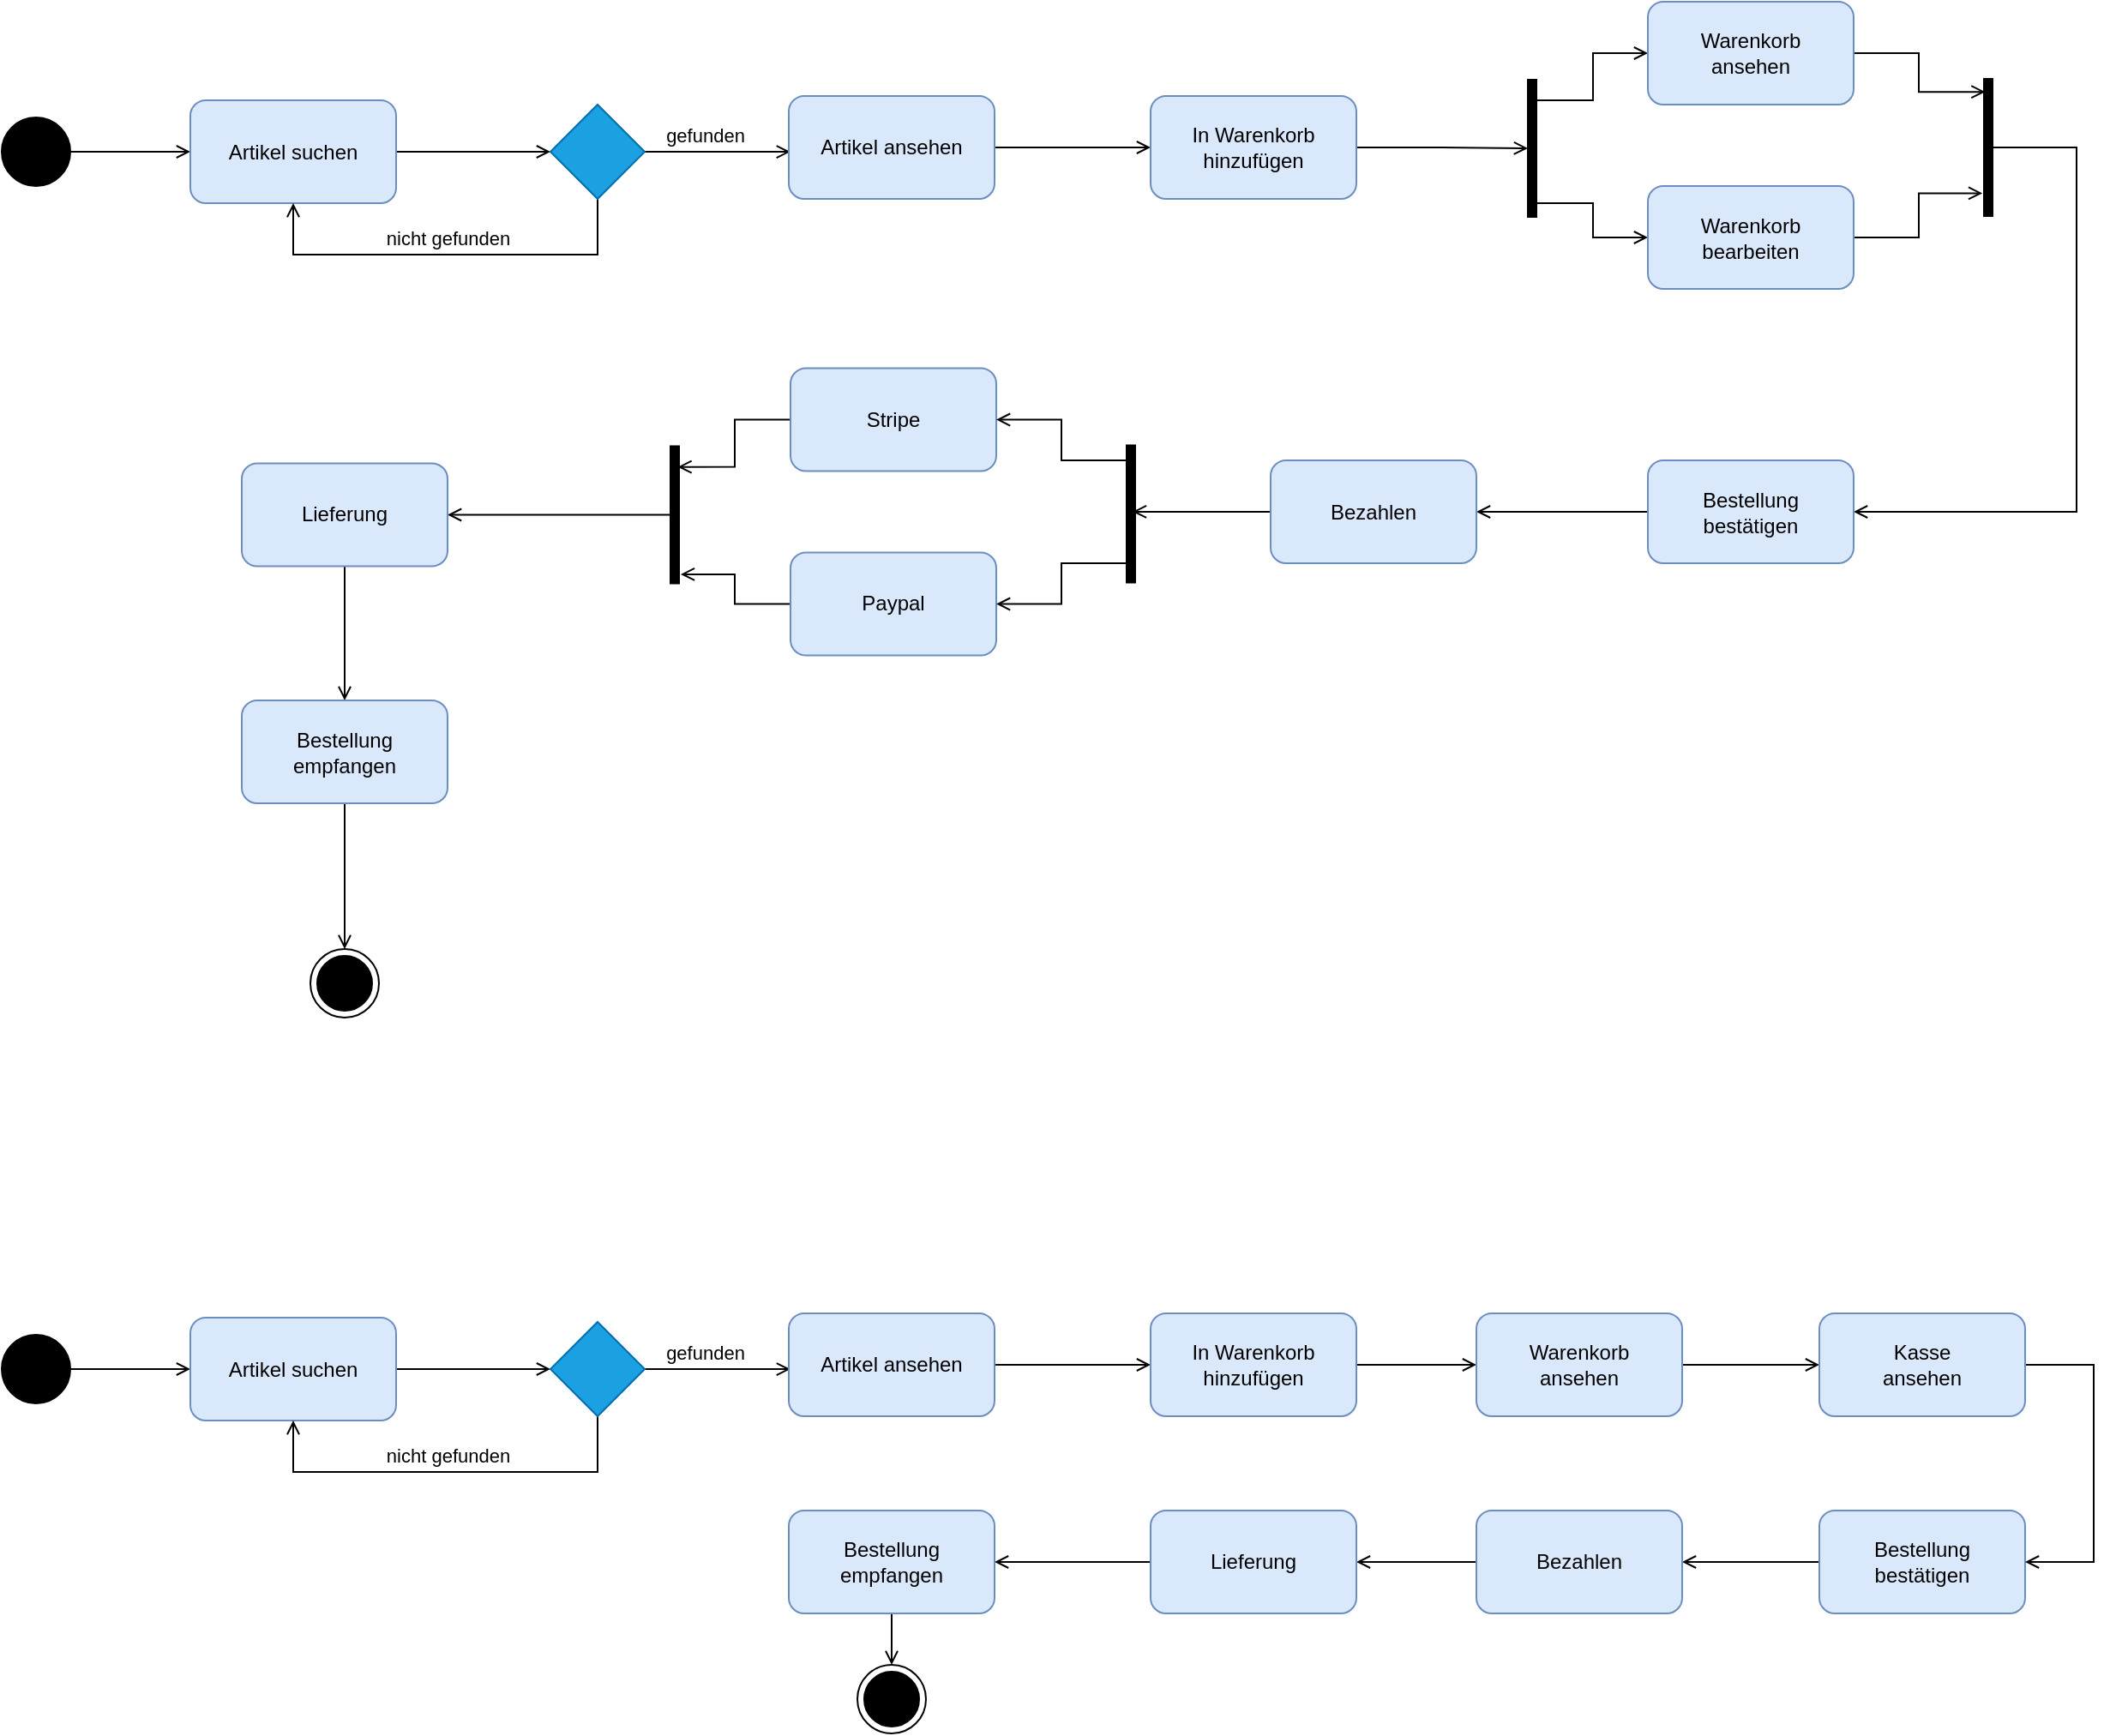 <mxfile version="20.5.3" type="github">
  <diagram id="1q3_k4V6CMHZUxLrIOaK" name="Seite-1">
    <mxGraphModel dx="1483" dy="959" grid="1" gridSize="10" guides="1" tooltips="1" connect="1" arrows="1" fold="1" page="1" pageScale="1" pageWidth="827" pageHeight="1169" math="0" shadow="0">
      <root>
        <mxCell id="0" />
        <mxCell id="1" parent="0" />
        <mxCell id="zQX1qfxyzey8rodrLEZY-3" style="edgeStyle=orthogonalEdgeStyle;rounded=0;orthogonalLoop=1;jettySize=auto;html=1;entryX=0;entryY=0.5;entryDx=0;entryDy=0;endArrow=open;endFill=0;" parent="1" source="zQX1qfxyzey8rodrLEZY-1" target="zQX1qfxyzey8rodrLEZY-2" edge="1">
          <mxGeometry relative="1" as="geometry" />
        </mxCell>
        <mxCell id="zQX1qfxyzey8rodrLEZY-1" value="" style="ellipse;fillColor=strokeColor;" parent="1" vertex="1">
          <mxGeometry x="280" y="157.5" width="40" height="40" as="geometry" />
        </mxCell>
        <mxCell id="zQX1qfxyzey8rodrLEZY-6" style="edgeStyle=orthogonalEdgeStyle;rounded=0;orthogonalLoop=1;jettySize=auto;html=1;entryX=0;entryY=0.5;entryDx=0;entryDy=0;endArrow=open;endFill=0;" parent="1" source="zQX1qfxyzey8rodrLEZY-2" target="zQX1qfxyzey8rodrLEZY-5" edge="1">
          <mxGeometry relative="1" as="geometry" />
        </mxCell>
        <mxCell id="zQX1qfxyzey8rodrLEZY-2" value="Artikel suchen" style="rounded=1;whiteSpace=wrap;html=1;fillColor=#dae8fc;strokeColor=#6c8ebf;" parent="1" vertex="1">
          <mxGeometry x="390" y="147.5" width="120" height="60" as="geometry" />
        </mxCell>
        <mxCell id="zQX1qfxyzey8rodrLEZY-7" value="nicht gefunden" style="edgeStyle=orthogonalEdgeStyle;rounded=0;orthogonalLoop=1;jettySize=auto;html=1;entryX=0.5;entryY=1;entryDx=0;entryDy=0;endArrow=open;endFill=0;" parent="1" source="zQX1qfxyzey8rodrLEZY-5" target="zQX1qfxyzey8rodrLEZY-2" edge="1">
          <mxGeometry y="-10" relative="1" as="geometry">
            <Array as="points">
              <mxPoint x="628" y="237.5" />
              <mxPoint x="450" y="237.5" />
            </Array>
            <mxPoint as="offset" />
          </mxGeometry>
        </mxCell>
        <mxCell id="zQX1qfxyzey8rodrLEZY-11" style="edgeStyle=orthogonalEdgeStyle;rounded=0;orthogonalLoop=1;jettySize=auto;html=1;entryX=0.008;entryY=0.542;entryDx=0;entryDy=0;entryPerimeter=0;endArrow=open;endFill=0;" parent="1" source="zQX1qfxyzey8rodrLEZY-5" target="zQX1qfxyzey8rodrLEZY-8" edge="1">
          <mxGeometry relative="1" as="geometry" />
        </mxCell>
        <mxCell id="zQX1qfxyzey8rodrLEZY-12" value="gefunden" style="edgeLabel;html=1;align=center;verticalAlign=middle;resizable=0;points=[];" parent="zQX1qfxyzey8rodrLEZY-11" vertex="1" connectable="0">
          <mxGeometry x="-0.374" y="-1" relative="1" as="geometry">
            <mxPoint x="8" y="-11" as="offset" />
          </mxGeometry>
        </mxCell>
        <mxCell id="zQX1qfxyzey8rodrLEZY-5" value="" style="rhombus;whiteSpace=wrap;html=1;fillColor=#1ba1e2;fontColor=#ffffff;strokeColor=#006EAF;" parent="1" vertex="1">
          <mxGeometry x="600" y="150" width="55" height="55" as="geometry" />
        </mxCell>
        <mxCell id="zQX1qfxyzey8rodrLEZY-14" style="edgeStyle=orthogonalEdgeStyle;rounded=0;orthogonalLoop=1;jettySize=auto;html=1;entryX=0;entryY=0.5;entryDx=0;entryDy=0;endArrow=open;endFill=0;" parent="1" source="zQX1qfxyzey8rodrLEZY-8" target="zQX1qfxyzey8rodrLEZY-13" edge="1">
          <mxGeometry relative="1" as="geometry" />
        </mxCell>
        <mxCell id="zQX1qfxyzey8rodrLEZY-8" value="Artikel ansehen" style="rounded=1;whiteSpace=wrap;html=1;fillColor=#dae8fc;strokeColor=#6c8ebf;" parent="1" vertex="1">
          <mxGeometry x="739" y="145" width="120" height="60" as="geometry" />
        </mxCell>
        <mxCell id="zQX1qfxyzey8rodrLEZY-16" style="edgeStyle=orthogonalEdgeStyle;rounded=0;orthogonalLoop=1;jettySize=auto;html=1;endArrow=open;endFill=0;" parent="1" source="zQX1qfxyzey8rodrLEZY-13" target="zQX1qfxyzey8rodrLEZY-15" edge="1">
          <mxGeometry relative="1" as="geometry" />
        </mxCell>
        <mxCell id="zQX1qfxyzey8rodrLEZY-13" value="In Warenkorb&lt;br&gt;hinzufügen" style="rounded=1;whiteSpace=wrap;html=1;fillColor=#dae8fc;strokeColor=#6c8ebf;" parent="1" vertex="1">
          <mxGeometry x="950" y="145" width="120" height="60" as="geometry" />
        </mxCell>
        <mxCell id="zQX1qfxyzey8rodrLEZY-19" style="edgeStyle=orthogonalEdgeStyle;rounded=0;orthogonalLoop=1;jettySize=auto;html=1;endArrow=open;endFill=0;" parent="1" source="zQX1qfxyzey8rodrLEZY-15" target="zQX1qfxyzey8rodrLEZY-18" edge="1">
          <mxGeometry relative="1" as="geometry">
            <Array as="points">
              <mxPoint x="1208" y="207.5" />
              <mxPoint x="1208" y="227.5" />
            </Array>
          </mxGeometry>
        </mxCell>
        <mxCell id="zQX1qfxyzey8rodrLEZY-20" style="edgeStyle=orthogonalEdgeStyle;rounded=0;orthogonalLoop=1;jettySize=auto;html=1;entryX=0;entryY=0.5;entryDx=0;entryDy=0;endArrow=open;endFill=0;" parent="1" source="zQX1qfxyzey8rodrLEZY-15" target="zQX1qfxyzey8rodrLEZY-17" edge="1">
          <mxGeometry relative="1" as="geometry">
            <Array as="points">
              <mxPoint x="1208" y="147.5" />
              <mxPoint x="1208" y="120.5" />
            </Array>
          </mxGeometry>
        </mxCell>
        <mxCell id="zQX1qfxyzey8rodrLEZY-15" value="" style="html=1;points=[];perimeter=orthogonalPerimeter;fillColor=strokeColor;" parent="1" vertex="1">
          <mxGeometry x="1170" y="135.5" width="5" height="80" as="geometry" />
        </mxCell>
        <mxCell id="zQX1qfxyzey8rodrLEZY-22" style="edgeStyle=orthogonalEdgeStyle;rounded=0;orthogonalLoop=1;jettySize=auto;html=1;entryX=0.15;entryY=0.095;entryDx=0;entryDy=0;entryPerimeter=0;endArrow=open;endFill=0;" parent="1" source="zQX1qfxyzey8rodrLEZY-17" target="zQX1qfxyzey8rodrLEZY-21" edge="1">
          <mxGeometry relative="1" as="geometry" />
        </mxCell>
        <mxCell id="zQX1qfxyzey8rodrLEZY-17" value="Warenkorb&lt;br&gt;ansehen" style="rounded=1;whiteSpace=wrap;html=1;fillColor=#dae8fc;strokeColor=#6c8ebf;" parent="1" vertex="1">
          <mxGeometry x="1240" y="90" width="120" height="60" as="geometry" />
        </mxCell>
        <mxCell id="zQX1qfxyzey8rodrLEZY-23" style="edgeStyle=orthogonalEdgeStyle;rounded=0;orthogonalLoop=1;jettySize=auto;html=1;entryX=-0.183;entryY=0.834;entryDx=0;entryDy=0;entryPerimeter=0;endArrow=open;endFill=0;" parent="1" source="zQX1qfxyzey8rodrLEZY-18" target="zQX1qfxyzey8rodrLEZY-21" edge="1">
          <mxGeometry relative="1" as="geometry" />
        </mxCell>
        <mxCell id="zQX1qfxyzey8rodrLEZY-18" value="Warenkorb&lt;br&gt;bearbeiten" style="rounded=1;whiteSpace=wrap;html=1;fillColor=#dae8fc;strokeColor=#6c8ebf;" parent="1" vertex="1">
          <mxGeometry x="1240" y="197.5" width="120" height="60" as="geometry" />
        </mxCell>
        <mxCell id="zQX1qfxyzey8rodrLEZY-26" style="edgeStyle=orthogonalEdgeStyle;rounded=0;orthogonalLoop=1;jettySize=auto;html=1;entryX=1;entryY=0.5;entryDx=0;entryDy=0;endArrow=open;endFill=0;" parent="1" source="zQX1qfxyzey8rodrLEZY-21" target="zQX1qfxyzey8rodrLEZY-25" edge="1">
          <mxGeometry relative="1" as="geometry">
            <Array as="points">
              <mxPoint x="1490" y="175.5" />
              <mxPoint x="1490" y="387.5" />
            </Array>
          </mxGeometry>
        </mxCell>
        <mxCell id="zQX1qfxyzey8rodrLEZY-21" value="" style="html=1;points=[];perimeter=orthogonalPerimeter;fillColor=strokeColor;" parent="1" vertex="1">
          <mxGeometry x="1436" y="135" width="5" height="80" as="geometry" />
        </mxCell>
        <mxCell id="zQX1qfxyzey8rodrLEZY-28" style="edgeStyle=orthogonalEdgeStyle;rounded=0;orthogonalLoop=1;jettySize=auto;html=1;entryX=1;entryY=0.5;entryDx=0;entryDy=0;endArrow=open;endFill=0;" parent="1" source="zQX1qfxyzey8rodrLEZY-25" target="zQX1qfxyzey8rodrLEZY-27" edge="1">
          <mxGeometry relative="1" as="geometry" />
        </mxCell>
        <mxCell id="zQX1qfxyzey8rodrLEZY-25" value="Bestellung&lt;br&gt;bestätigen" style="rounded=1;whiteSpace=wrap;html=1;fillColor=#dae8fc;strokeColor=#6c8ebf;" parent="1" vertex="1">
          <mxGeometry x="1240" y="357.5" width="120" height="60" as="geometry" />
        </mxCell>
        <mxCell id="zQX1qfxyzey8rodrLEZY-46" style="edgeStyle=orthogonalEdgeStyle;rounded=0;orthogonalLoop=1;jettySize=auto;html=1;entryX=0.687;entryY=0.484;entryDx=0;entryDy=0;entryPerimeter=0;endArrow=open;endFill=0;" parent="1" source="zQX1qfxyzey8rodrLEZY-27" target="zQX1qfxyzey8rodrLEZY-43" edge="1">
          <mxGeometry relative="1" as="geometry" />
        </mxCell>
        <mxCell id="zQX1qfxyzey8rodrLEZY-27" value="Bezahlen" style="rounded=1;whiteSpace=wrap;html=1;fillColor=#dae8fc;strokeColor=#6c8ebf;" parent="1" vertex="1">
          <mxGeometry x="1020" y="357.5" width="120" height="60" as="geometry" />
        </mxCell>
        <mxCell id="zQX1qfxyzey8rodrLEZY-50" style="edgeStyle=orthogonalEdgeStyle;rounded=0;orthogonalLoop=1;jettySize=auto;html=1;entryX=1;entryY=0.5;entryDx=0;entryDy=0;endArrow=open;endFill=0;" parent="1" source="zQX1qfxyzey8rodrLEZY-38" target="zQX1qfxyzey8rodrLEZY-49" edge="1">
          <mxGeometry relative="1" as="geometry" />
        </mxCell>
        <mxCell id="zQX1qfxyzey8rodrLEZY-38" value="" style="html=1;points=[];perimeter=orthogonalPerimeter;fillColor=strokeColor;" parent="1" vertex="1">
          <mxGeometry x="670" y="349.25" width="5" height="80" as="geometry" />
        </mxCell>
        <mxCell id="zQX1qfxyzey8rodrLEZY-47" style="edgeStyle=orthogonalEdgeStyle;rounded=0;orthogonalLoop=1;jettySize=auto;html=1;entryX=0.843;entryY=0.151;entryDx=0;entryDy=0;entryPerimeter=0;endArrow=open;endFill=0;" parent="1" source="zQX1qfxyzey8rodrLEZY-40" target="zQX1qfxyzey8rodrLEZY-38" edge="1">
          <mxGeometry relative="1" as="geometry" />
        </mxCell>
        <mxCell id="zQX1qfxyzey8rodrLEZY-40" value="Stripe" style="rounded=1;whiteSpace=wrap;html=1;fillColor=#dae8fc;strokeColor=#6c8ebf;" parent="1" vertex="1">
          <mxGeometry x="740" y="303.75" width="120" height="60" as="geometry" />
        </mxCell>
        <mxCell id="zQX1qfxyzey8rodrLEZY-48" style="edgeStyle=orthogonalEdgeStyle;rounded=0;orthogonalLoop=1;jettySize=auto;html=1;entryX=1.191;entryY=0.934;entryDx=0;entryDy=0;entryPerimeter=0;endArrow=open;endFill=0;" parent="1" source="zQX1qfxyzey8rodrLEZY-42" target="zQX1qfxyzey8rodrLEZY-38" edge="1">
          <mxGeometry relative="1" as="geometry" />
        </mxCell>
        <mxCell id="zQX1qfxyzey8rodrLEZY-42" value="Paypal" style="rounded=1;whiteSpace=wrap;html=1;fillColor=#dae8fc;strokeColor=#6c8ebf;" parent="1" vertex="1">
          <mxGeometry x="740" y="411.25" width="120" height="60" as="geometry" />
        </mxCell>
        <mxCell id="zQX1qfxyzey8rodrLEZY-44" style="edgeStyle=orthogonalEdgeStyle;rounded=0;orthogonalLoop=1;jettySize=auto;html=1;entryX=1;entryY=0.5;entryDx=0;entryDy=0;endArrow=open;endFill=0;" parent="1" source="zQX1qfxyzey8rodrLEZY-43" target="zQX1qfxyzey8rodrLEZY-40" edge="1">
          <mxGeometry relative="1" as="geometry">
            <Array as="points">
              <mxPoint x="898" y="357.5" />
              <mxPoint x="898" y="333.5" />
            </Array>
          </mxGeometry>
        </mxCell>
        <mxCell id="zQX1qfxyzey8rodrLEZY-45" style="edgeStyle=orthogonalEdgeStyle;rounded=0;orthogonalLoop=1;jettySize=auto;html=1;entryX=1;entryY=0.5;entryDx=0;entryDy=0;endArrow=open;endFill=0;" parent="1" source="zQX1qfxyzey8rodrLEZY-43" target="zQX1qfxyzey8rodrLEZY-42" edge="1">
          <mxGeometry relative="1" as="geometry">
            <Array as="points">
              <mxPoint x="898" y="417.5" />
              <mxPoint x="898" y="441.5" />
            </Array>
          </mxGeometry>
        </mxCell>
        <mxCell id="zQX1qfxyzey8rodrLEZY-43" value="" style="html=1;points=[];perimeter=orthogonalPerimeter;fillColor=strokeColor;" parent="1" vertex="1">
          <mxGeometry x="936" y="348.75" width="5" height="80" as="geometry" />
        </mxCell>
        <mxCell id="zQX1qfxyzey8rodrLEZY-52" style="edgeStyle=orthogonalEdgeStyle;rounded=0;orthogonalLoop=1;jettySize=auto;html=1;entryX=0.5;entryY=0;entryDx=0;entryDy=0;endArrow=open;endFill=0;" parent="1" source="zQX1qfxyzey8rodrLEZY-49" target="zQX1qfxyzey8rodrLEZY-51" edge="1">
          <mxGeometry relative="1" as="geometry" />
        </mxCell>
        <mxCell id="zQX1qfxyzey8rodrLEZY-49" value="Lieferung" style="rounded=1;whiteSpace=wrap;html=1;fillColor=#dae8fc;strokeColor=#6c8ebf;" parent="1" vertex="1">
          <mxGeometry x="420" y="359.25" width="120" height="60" as="geometry" />
        </mxCell>
        <mxCell id="zQX1qfxyzey8rodrLEZY-54" style="edgeStyle=orthogonalEdgeStyle;rounded=0;orthogonalLoop=1;jettySize=auto;html=1;entryX=0.5;entryY=0;entryDx=0;entryDy=0;endArrow=open;endFill=0;" parent="1" source="zQX1qfxyzey8rodrLEZY-51" target="zQX1qfxyzey8rodrLEZY-53" edge="1">
          <mxGeometry relative="1" as="geometry" />
        </mxCell>
        <mxCell id="zQX1qfxyzey8rodrLEZY-51" value="Bestellung&lt;br&gt;empfangen" style="rounded=1;whiteSpace=wrap;html=1;fillColor=#dae8fc;strokeColor=#6c8ebf;" parent="1" vertex="1">
          <mxGeometry x="420" y="497.5" width="120" height="60" as="geometry" />
        </mxCell>
        <mxCell id="zQX1qfxyzey8rodrLEZY-53" value="" style="ellipse;html=1;shape=endState;fillColor=strokeColor;" parent="1" vertex="1">
          <mxGeometry x="460" y="642.5" width="40" height="40" as="geometry" />
        </mxCell>
        <mxCell id="VpPtxXBL-4Sf_RPpvR3E-1" style="edgeStyle=orthogonalEdgeStyle;rounded=0;orthogonalLoop=1;jettySize=auto;html=1;entryX=0;entryY=0.5;entryDx=0;entryDy=0;endArrow=open;endFill=0;" edge="1" parent="1" source="VpPtxXBL-4Sf_RPpvR3E-2" target="VpPtxXBL-4Sf_RPpvR3E-4">
          <mxGeometry relative="1" as="geometry" />
        </mxCell>
        <mxCell id="VpPtxXBL-4Sf_RPpvR3E-2" value="" style="ellipse;fillColor=strokeColor;" vertex="1" parent="1">
          <mxGeometry x="280" y="867.5" width="40" height="40" as="geometry" />
        </mxCell>
        <mxCell id="VpPtxXBL-4Sf_RPpvR3E-3" style="edgeStyle=orthogonalEdgeStyle;rounded=0;orthogonalLoop=1;jettySize=auto;html=1;entryX=0;entryY=0.5;entryDx=0;entryDy=0;endArrow=open;endFill=0;" edge="1" parent="1" source="VpPtxXBL-4Sf_RPpvR3E-4" target="VpPtxXBL-4Sf_RPpvR3E-9">
          <mxGeometry relative="1" as="geometry" />
        </mxCell>
        <mxCell id="VpPtxXBL-4Sf_RPpvR3E-4" value="Artikel suchen" style="rounded=1;whiteSpace=wrap;html=1;fillColor=#dae8fc;strokeColor=#6c8ebf;" vertex="1" parent="1">
          <mxGeometry x="390" y="857.5" width="120" height="60" as="geometry" />
        </mxCell>
        <mxCell id="VpPtxXBL-4Sf_RPpvR3E-6" value="nicht gefunden" style="edgeStyle=orthogonalEdgeStyle;rounded=0;orthogonalLoop=1;jettySize=auto;html=1;entryX=0.5;entryY=1;entryDx=0;entryDy=0;endArrow=open;endFill=0;" edge="1" parent="1" source="VpPtxXBL-4Sf_RPpvR3E-9" target="VpPtxXBL-4Sf_RPpvR3E-4">
          <mxGeometry y="-10" relative="1" as="geometry">
            <Array as="points">
              <mxPoint x="628" y="947.5" />
              <mxPoint x="450" y="947.5" />
            </Array>
            <mxPoint as="offset" />
          </mxGeometry>
        </mxCell>
        <mxCell id="VpPtxXBL-4Sf_RPpvR3E-7" style="edgeStyle=orthogonalEdgeStyle;rounded=0;orthogonalLoop=1;jettySize=auto;html=1;entryX=0.008;entryY=0.542;entryDx=0;entryDy=0;entryPerimeter=0;endArrow=open;endFill=0;" edge="1" parent="1" source="VpPtxXBL-4Sf_RPpvR3E-9" target="VpPtxXBL-4Sf_RPpvR3E-11">
          <mxGeometry relative="1" as="geometry" />
        </mxCell>
        <mxCell id="VpPtxXBL-4Sf_RPpvR3E-8" value="gefunden" style="edgeLabel;html=1;align=center;verticalAlign=middle;resizable=0;points=[];" vertex="1" connectable="0" parent="VpPtxXBL-4Sf_RPpvR3E-7">
          <mxGeometry x="-0.374" y="-1" relative="1" as="geometry">
            <mxPoint x="8" y="-11" as="offset" />
          </mxGeometry>
        </mxCell>
        <mxCell id="VpPtxXBL-4Sf_RPpvR3E-9" value="" style="rhombus;whiteSpace=wrap;html=1;fillColor=#1ba1e2;fontColor=#ffffff;strokeColor=#006EAF;" vertex="1" parent="1">
          <mxGeometry x="600" y="860" width="55" height="55" as="geometry" />
        </mxCell>
        <mxCell id="VpPtxXBL-4Sf_RPpvR3E-10" style="edgeStyle=orthogonalEdgeStyle;rounded=0;orthogonalLoop=1;jettySize=auto;html=1;entryX=0;entryY=0.5;entryDx=0;entryDy=0;endArrow=open;endFill=0;" edge="1" parent="1" source="VpPtxXBL-4Sf_RPpvR3E-11" target="VpPtxXBL-4Sf_RPpvR3E-13">
          <mxGeometry relative="1" as="geometry" />
        </mxCell>
        <mxCell id="VpPtxXBL-4Sf_RPpvR3E-11" value="Artikel ansehen" style="rounded=1;whiteSpace=wrap;html=1;fillColor=#dae8fc;strokeColor=#6c8ebf;" vertex="1" parent="1">
          <mxGeometry x="739" y="855" width="120" height="60" as="geometry" />
        </mxCell>
        <mxCell id="VpPtxXBL-4Sf_RPpvR3E-42" style="edgeStyle=none;curved=1;rounded=0;orthogonalLoop=1;jettySize=auto;html=1;fontSize=12;endArrow=open;startSize=6;endSize=6;sourcePerimeterSpacing=8;targetPerimeterSpacing=8;entryX=0;entryY=0.5;entryDx=0;entryDy=0;exitX=1;exitY=0.5;exitDx=0;exitDy=0;endFill=0;" edge="1" parent="1" source="VpPtxXBL-4Sf_RPpvR3E-13" target="VpPtxXBL-4Sf_RPpvR3E-18">
          <mxGeometry relative="1" as="geometry" />
        </mxCell>
        <mxCell id="VpPtxXBL-4Sf_RPpvR3E-13" value="In Warenkorb&lt;br&gt;hinzufügen" style="rounded=1;whiteSpace=wrap;html=1;fillColor=#dae8fc;strokeColor=#6c8ebf;" vertex="1" parent="1">
          <mxGeometry x="950" y="855" width="120" height="60" as="geometry" />
        </mxCell>
        <mxCell id="VpPtxXBL-4Sf_RPpvR3E-60" style="edgeStyle=orthogonalEdgeStyle;rounded=0;orthogonalLoop=1;jettySize=auto;html=1;exitX=1;exitY=0.5;exitDx=0;exitDy=0;entryX=0;entryY=0.5;entryDx=0;entryDy=0;endArrow=open;endFill=0;startSize=6;endSize=6;" edge="1" parent="1" source="VpPtxXBL-4Sf_RPpvR3E-18" target="VpPtxXBL-4Sf_RPpvR3E-43">
          <mxGeometry relative="1" as="geometry" />
        </mxCell>
        <mxCell id="VpPtxXBL-4Sf_RPpvR3E-18" value="Warenkorb&lt;br&gt;ansehen" style="rounded=1;whiteSpace=wrap;html=1;fillColor=#dae8fc;strokeColor=#6c8ebf;" vertex="1" parent="1">
          <mxGeometry x="1140" y="855" width="120" height="60" as="geometry" />
        </mxCell>
        <mxCell id="VpPtxXBL-4Sf_RPpvR3E-23" style="edgeStyle=orthogonalEdgeStyle;rounded=0;orthogonalLoop=1;jettySize=auto;html=1;entryX=1;entryY=0.5;entryDx=0;entryDy=0;endArrow=open;endFill=0;" edge="1" parent="1" source="VpPtxXBL-4Sf_RPpvR3E-24" target="VpPtxXBL-4Sf_RPpvR3E-26">
          <mxGeometry relative="1" as="geometry" />
        </mxCell>
        <mxCell id="VpPtxXBL-4Sf_RPpvR3E-24" value="Bestellung&lt;br&gt;bestätigen" style="rounded=1;whiteSpace=wrap;html=1;fillColor=#dae8fc;strokeColor=#6c8ebf;" vertex="1" parent="1">
          <mxGeometry x="1340" y="970" width="120" height="60" as="geometry" />
        </mxCell>
        <mxCell id="VpPtxXBL-4Sf_RPpvR3E-64" style="edgeStyle=orthogonalEdgeStyle;rounded=0;orthogonalLoop=1;jettySize=auto;html=1;exitX=0;exitY=0.5;exitDx=0;exitDy=0;endArrow=open;endFill=0;startSize=6;endSize=6;" edge="1" parent="1" source="VpPtxXBL-4Sf_RPpvR3E-26" target="VpPtxXBL-4Sf_RPpvR3E-37">
          <mxGeometry relative="1" as="geometry" />
        </mxCell>
        <mxCell id="VpPtxXBL-4Sf_RPpvR3E-26" value="Bezahlen" style="rounded=1;whiteSpace=wrap;html=1;fillColor=#dae8fc;strokeColor=#6c8ebf;" vertex="1" parent="1">
          <mxGeometry x="1140" y="970" width="120" height="60" as="geometry" />
        </mxCell>
        <mxCell id="VpPtxXBL-4Sf_RPpvR3E-66" style="edgeStyle=orthogonalEdgeStyle;rounded=0;orthogonalLoop=1;jettySize=auto;html=1;exitX=0;exitY=0.5;exitDx=0;exitDy=0;entryX=1;entryY=0.5;entryDx=0;entryDy=0;endArrow=open;endFill=0;startSize=6;endSize=6;" edge="1" parent="1" source="VpPtxXBL-4Sf_RPpvR3E-37" target="VpPtxXBL-4Sf_RPpvR3E-39">
          <mxGeometry relative="1" as="geometry" />
        </mxCell>
        <mxCell id="VpPtxXBL-4Sf_RPpvR3E-37" value="Lieferung" style="rounded=1;whiteSpace=wrap;html=1;fillColor=#dae8fc;strokeColor=#6c8ebf;" vertex="1" parent="1">
          <mxGeometry x="950" y="970" width="120" height="60" as="geometry" />
        </mxCell>
        <mxCell id="VpPtxXBL-4Sf_RPpvR3E-67" style="edgeStyle=orthogonalEdgeStyle;rounded=0;orthogonalLoop=1;jettySize=auto;html=1;exitX=0.5;exitY=1;exitDx=0;exitDy=0;entryX=0.5;entryY=0;entryDx=0;entryDy=0;endArrow=open;endFill=0;startSize=6;endSize=6;" edge="1" parent="1" source="VpPtxXBL-4Sf_RPpvR3E-39" target="VpPtxXBL-4Sf_RPpvR3E-40">
          <mxGeometry relative="1" as="geometry" />
        </mxCell>
        <mxCell id="VpPtxXBL-4Sf_RPpvR3E-39" value="Bestellung&lt;br&gt;empfangen" style="rounded=1;whiteSpace=wrap;html=1;fillColor=#dae8fc;strokeColor=#6c8ebf;" vertex="1" parent="1">
          <mxGeometry x="739" y="970" width="120" height="60" as="geometry" />
        </mxCell>
        <mxCell id="VpPtxXBL-4Sf_RPpvR3E-40" value="" style="ellipse;html=1;shape=endState;fillColor=strokeColor;" vertex="1" parent="1">
          <mxGeometry x="779" y="1060" width="40" height="40" as="geometry" />
        </mxCell>
        <mxCell id="VpPtxXBL-4Sf_RPpvR3E-63" style="edgeStyle=orthogonalEdgeStyle;rounded=0;orthogonalLoop=1;jettySize=auto;html=1;entryX=1;entryY=0.5;entryDx=0;entryDy=0;endArrow=open;endFill=0;startSize=6;endSize=6;" edge="1" parent="1" source="VpPtxXBL-4Sf_RPpvR3E-43" target="VpPtxXBL-4Sf_RPpvR3E-24">
          <mxGeometry relative="1" as="geometry">
            <Array as="points">
              <mxPoint x="1500" y="885" />
              <mxPoint x="1500" y="1000" />
            </Array>
          </mxGeometry>
        </mxCell>
        <mxCell id="VpPtxXBL-4Sf_RPpvR3E-43" value="Kasse&lt;br&gt;ansehen" style="rounded=1;whiteSpace=wrap;html=1;fillColor=#dae8fc;strokeColor=#6c8ebf;" vertex="1" parent="1">
          <mxGeometry x="1340" y="855" width="120" height="60" as="geometry" />
        </mxCell>
      </root>
    </mxGraphModel>
  </diagram>
</mxfile>
